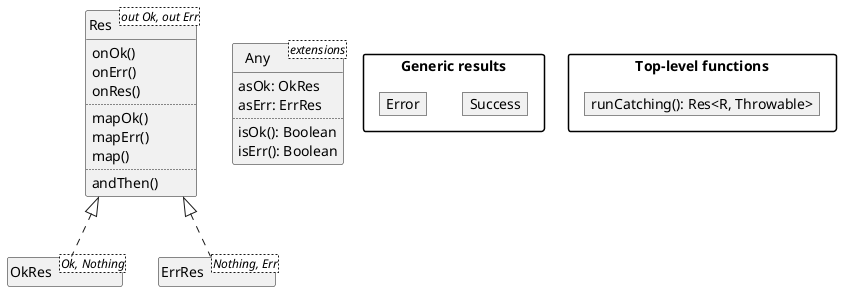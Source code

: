 @startuml
skinparam packageStyle rectangle
hide empty members
hide stereotype
hide circle

class "Res<out Ok, out Err>" as Res {
    onOk()
    onErr()
    onRes()
    ..
    mapOk()
    mapErr()
    map()
    ..
    andThen()
}
class "OkRes<Ok, Nothing>" as OkRes
class "ErrRes<Nothing, Err>" as ErrRes

Res <|.. OkRes
Res <|.. ErrRes

class "Any<extensions>" as Any {
    asOk: OkRes
    asErr: ErrRes
    ..
    isOk(): Boolean
    isErr(): Boolean
}

package "Generic results" {
    object Success
    object Error
}

package "Top-level functions" {
    object "runCatching(): Res<R, Throwable>" as runCatching
}

@enduml